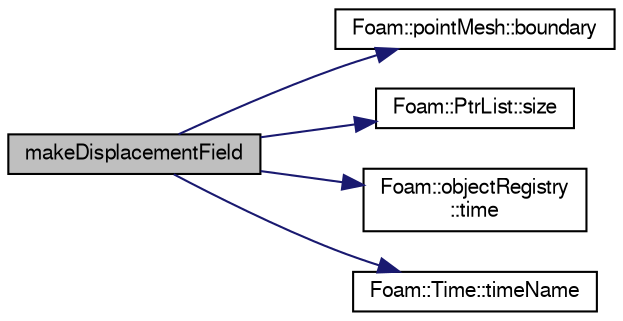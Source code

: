 digraph "makeDisplacementField"
{
  bgcolor="transparent";
  edge [fontname="FreeSans",fontsize="10",labelfontname="FreeSans",labelfontsize="10"];
  node [fontname="FreeSans",fontsize="10",shape=record];
  rankdir="LR";
  Node2308 [label="makeDisplacementField",height=0.2,width=0.4,color="black", fillcolor="grey75", style="filled", fontcolor="black"];
  Node2308 -> Node2309 [color="midnightblue",fontsize="10",style="solid",fontname="FreeSans"];
  Node2309 [label="Foam::pointMesh::boundary",height=0.2,width=0.4,color="black",URL="$a27246.html#ac9ea4a43659b7ffc399e239527c38c7d",tooltip="Return reference to boundary mesh. "];
  Node2308 -> Node2310 [color="midnightblue",fontsize="10",style="solid",fontname="FreeSans"];
  Node2310 [label="Foam::PtrList::size",height=0.2,width=0.4,color="black",URL="$a25914.html#a47b3bf30da1eb3ab8076b5fbe00e0494",tooltip="Return the number of elements in the PtrList. "];
  Node2308 -> Node2311 [color="midnightblue",fontsize="10",style="solid",fontname="FreeSans"];
  Node2311 [label="Foam::objectRegistry\l::time",height=0.2,width=0.4,color="black",URL="$a26326.html#a0d94096809fe3376b29a2a29ca11bb18",tooltip="Return time. "];
  Node2308 -> Node2312 [color="midnightblue",fontsize="10",style="solid",fontname="FreeSans"];
  Node2312 [label="Foam::Time::timeName",height=0.2,width=0.4,color="black",URL="$a26350.html#ad9d86fef6eca18797c786726cf925179",tooltip="Return time name of given scalar time. "];
}
